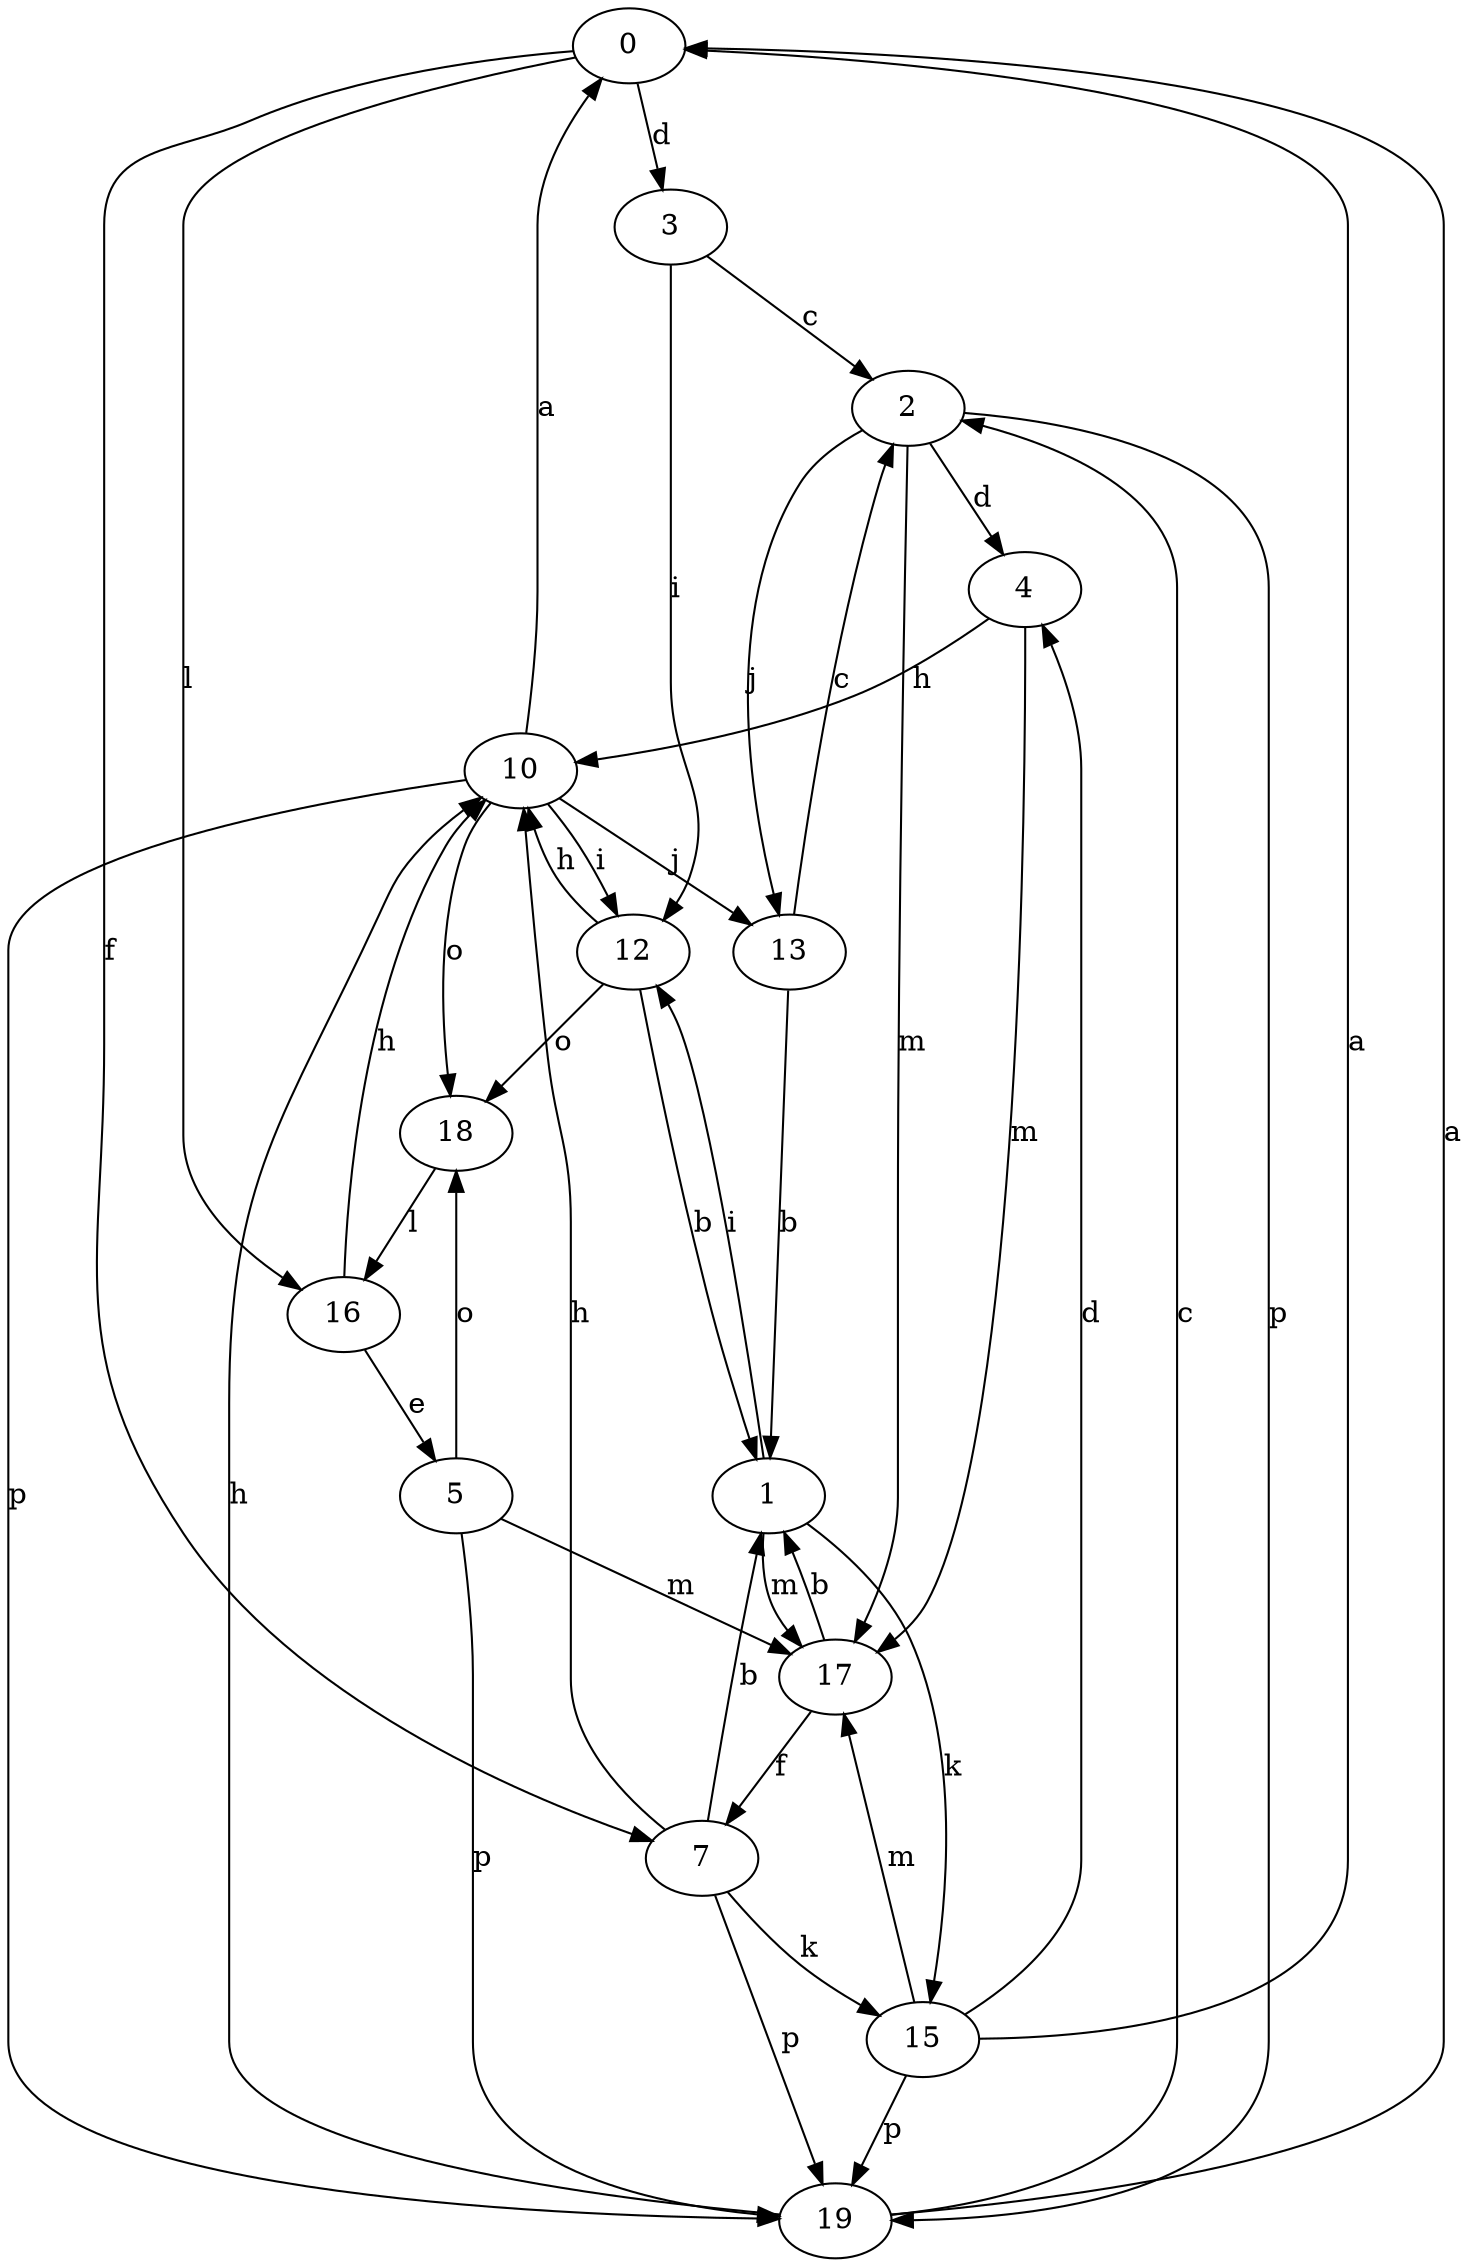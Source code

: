 strict digraph  {
0;
1;
2;
3;
4;
5;
7;
10;
12;
13;
15;
16;
17;
18;
19;
0 -> 3  [label=d];
0 -> 7  [label=f];
0 -> 16  [label=l];
1 -> 12  [label=i];
1 -> 15  [label=k];
1 -> 17  [label=m];
2 -> 4  [label=d];
2 -> 13  [label=j];
2 -> 17  [label=m];
2 -> 19  [label=p];
3 -> 2  [label=c];
3 -> 12  [label=i];
4 -> 10  [label=h];
4 -> 17  [label=m];
5 -> 17  [label=m];
5 -> 18  [label=o];
5 -> 19  [label=p];
7 -> 1  [label=b];
7 -> 10  [label=h];
7 -> 15  [label=k];
7 -> 19  [label=p];
10 -> 0  [label=a];
10 -> 12  [label=i];
10 -> 13  [label=j];
10 -> 18  [label=o];
10 -> 19  [label=p];
12 -> 1  [label=b];
12 -> 10  [label=h];
12 -> 18  [label=o];
13 -> 1  [label=b];
13 -> 2  [label=c];
15 -> 0  [label=a];
15 -> 4  [label=d];
15 -> 17  [label=m];
15 -> 19  [label=p];
16 -> 5  [label=e];
16 -> 10  [label=h];
17 -> 1  [label=b];
17 -> 7  [label=f];
18 -> 16  [label=l];
19 -> 0  [label=a];
19 -> 2  [label=c];
19 -> 10  [label=h];
}
